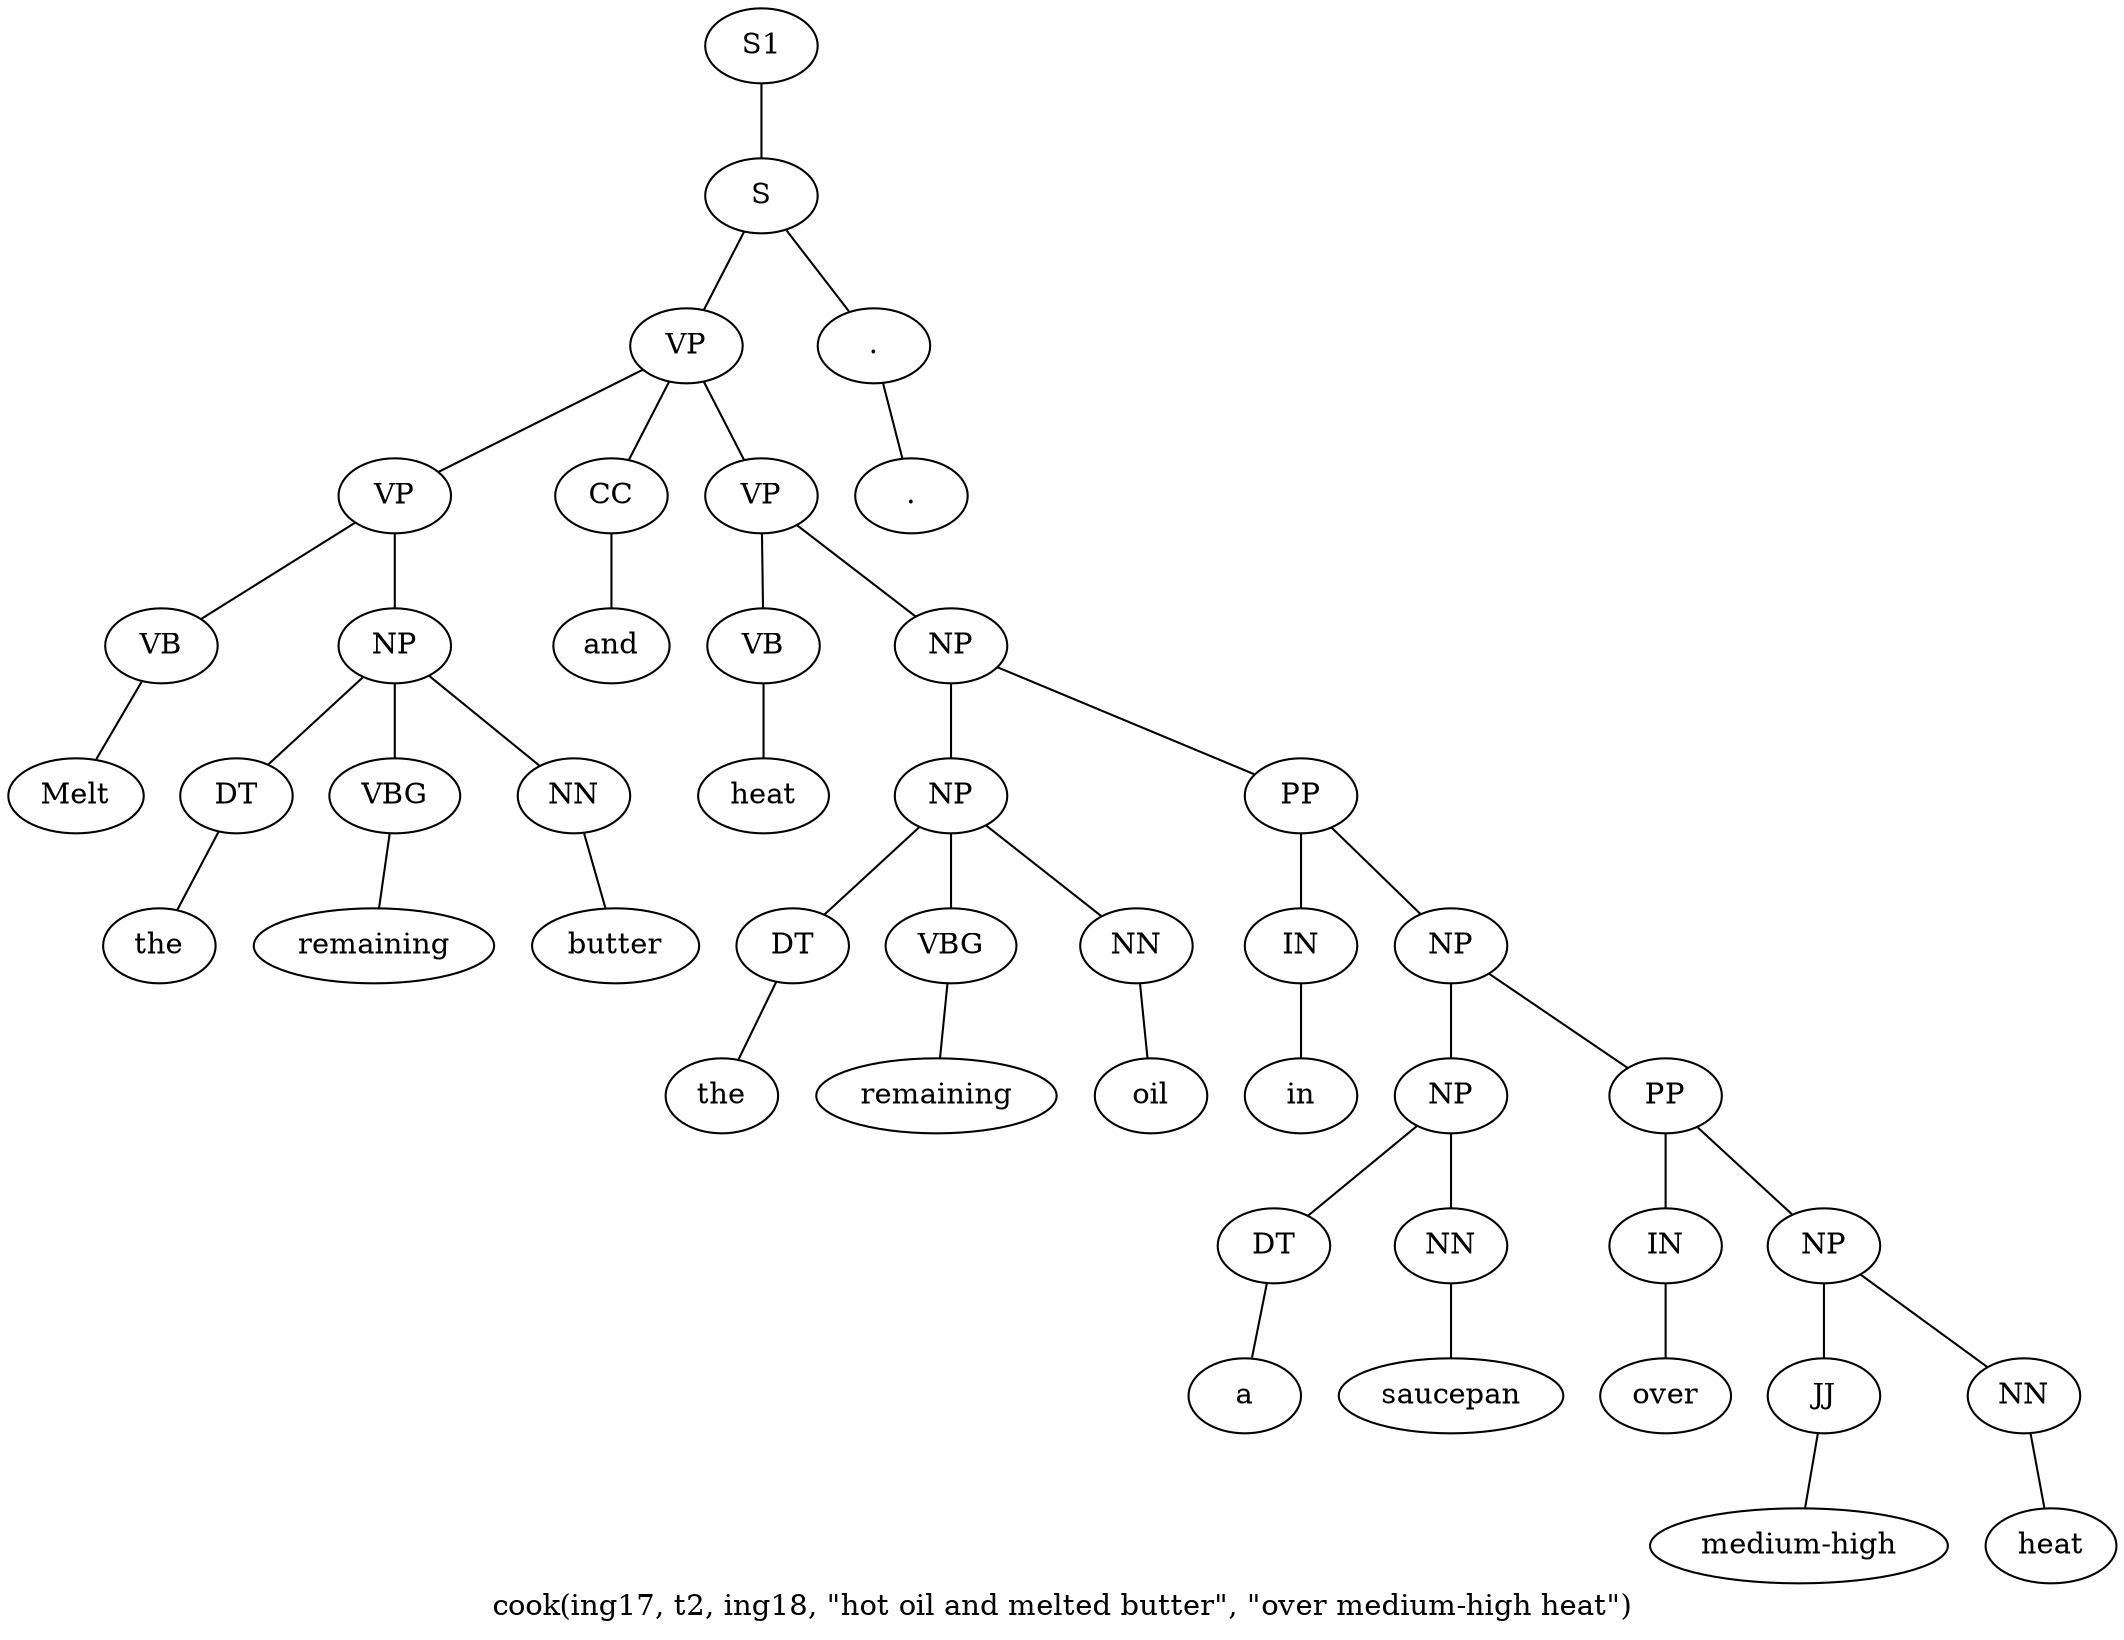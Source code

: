 graph SyntaxGraph {
	label = "cook(ing17, t2, ing18, \"hot oil and melted butter\", \"over medium-high heat\")";
	Node0 [label="S1"];
	Node1 [label="S"];
	Node2 [label="VP"];
	Node3 [label="VP"];
	Node4 [label="VB"];
	Node5 [label="Melt"];
	Node6 [label="NP"];
	Node7 [label="DT"];
	Node8 [label="the"];
	Node9 [label="VBG"];
	Node10 [label="remaining"];
	Node11 [label="NN"];
	Node12 [label="butter"];
	Node13 [label="CC"];
	Node14 [label="and"];
	Node15 [label="VP"];
	Node16 [label="VB"];
	Node17 [label="heat"];
	Node18 [label="NP"];
	Node19 [label="NP"];
	Node20 [label="DT"];
	Node21 [label="the"];
	Node22 [label="VBG"];
	Node23 [label="remaining"];
	Node24 [label="NN"];
	Node25 [label="oil"];
	Node26 [label="PP"];
	Node27 [label="IN"];
	Node28 [label="in"];
	Node29 [label="NP"];
	Node30 [label="NP"];
	Node31 [label="DT"];
	Node32 [label="a"];
	Node33 [label="NN"];
	Node34 [label="saucepan"];
	Node35 [label="PP"];
	Node36 [label="IN"];
	Node37 [label="over"];
	Node38 [label="NP"];
	Node39 [label="JJ"];
	Node40 [label="medium-high"];
	Node41 [label="NN"];
	Node42 [label="heat"];
	Node43 [label="."];
	Node44 [label="."];

	Node0 -- Node1;
	Node1 -- Node2;
	Node1 -- Node43;
	Node2 -- Node3;
	Node2 -- Node13;
	Node2 -- Node15;
	Node3 -- Node4;
	Node3 -- Node6;
	Node4 -- Node5;
	Node6 -- Node7;
	Node6 -- Node9;
	Node6 -- Node11;
	Node7 -- Node8;
	Node9 -- Node10;
	Node11 -- Node12;
	Node13 -- Node14;
	Node15 -- Node16;
	Node15 -- Node18;
	Node16 -- Node17;
	Node18 -- Node19;
	Node18 -- Node26;
	Node19 -- Node20;
	Node19 -- Node22;
	Node19 -- Node24;
	Node20 -- Node21;
	Node22 -- Node23;
	Node24 -- Node25;
	Node26 -- Node27;
	Node26 -- Node29;
	Node27 -- Node28;
	Node29 -- Node30;
	Node29 -- Node35;
	Node30 -- Node31;
	Node30 -- Node33;
	Node31 -- Node32;
	Node33 -- Node34;
	Node35 -- Node36;
	Node35 -- Node38;
	Node36 -- Node37;
	Node38 -- Node39;
	Node38 -- Node41;
	Node39 -- Node40;
	Node41 -- Node42;
	Node43 -- Node44;
}